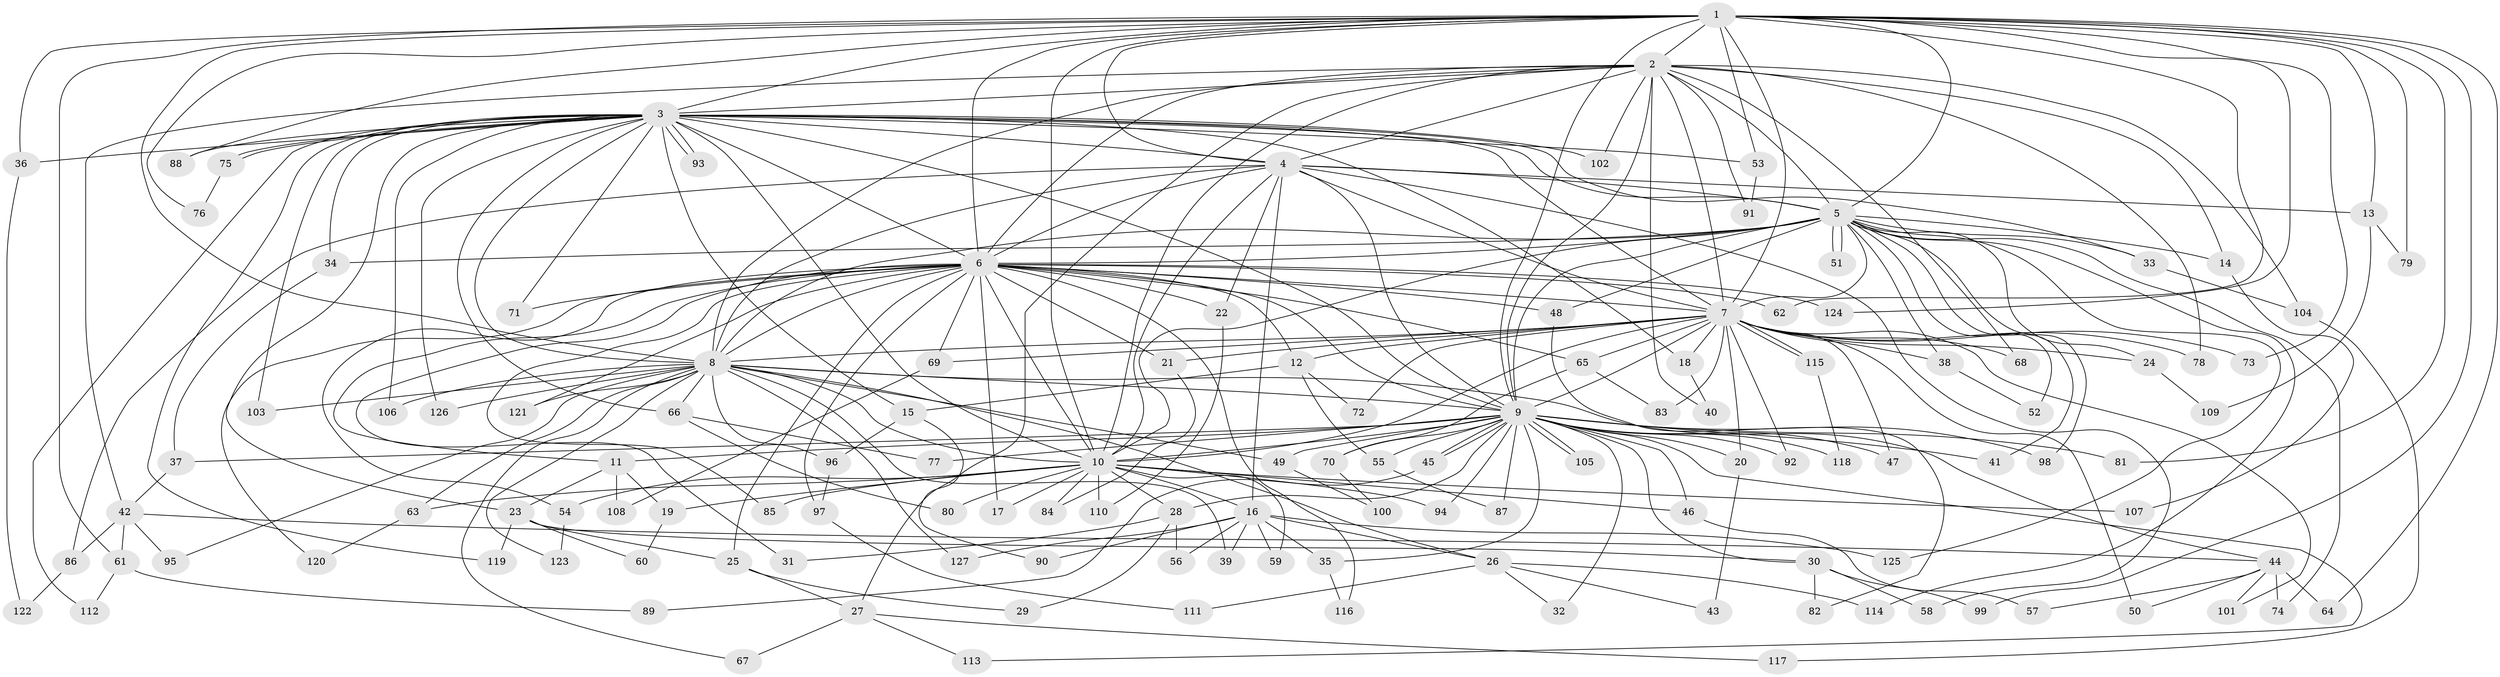 // Generated by graph-tools (version 1.1) at 2025/25/03/09/25 03:25:37]
// undirected, 127 vertices, 279 edges
graph export_dot {
graph [start="1"]
  node [color=gray90,style=filled];
  1;
  2;
  3;
  4;
  5;
  6;
  7;
  8;
  9;
  10;
  11;
  12;
  13;
  14;
  15;
  16;
  17;
  18;
  19;
  20;
  21;
  22;
  23;
  24;
  25;
  26;
  27;
  28;
  29;
  30;
  31;
  32;
  33;
  34;
  35;
  36;
  37;
  38;
  39;
  40;
  41;
  42;
  43;
  44;
  45;
  46;
  47;
  48;
  49;
  50;
  51;
  52;
  53;
  54;
  55;
  56;
  57;
  58;
  59;
  60;
  61;
  62;
  63;
  64;
  65;
  66;
  67;
  68;
  69;
  70;
  71;
  72;
  73;
  74;
  75;
  76;
  77;
  78;
  79;
  80;
  81;
  82;
  83;
  84;
  85;
  86;
  87;
  88;
  89;
  90;
  91;
  92;
  93;
  94;
  95;
  96;
  97;
  98;
  99;
  100;
  101;
  102;
  103;
  104;
  105;
  106;
  107;
  108;
  109;
  110;
  111;
  112;
  113;
  114;
  115;
  116;
  117;
  118;
  119;
  120;
  121;
  122;
  123;
  124;
  125;
  126;
  127;
  1 -- 2;
  1 -- 3;
  1 -- 4;
  1 -- 5;
  1 -- 6;
  1 -- 7;
  1 -- 8;
  1 -- 9;
  1 -- 10;
  1 -- 13;
  1 -- 36;
  1 -- 53;
  1 -- 61;
  1 -- 62;
  1 -- 64;
  1 -- 73;
  1 -- 76;
  1 -- 79;
  1 -- 81;
  1 -- 88;
  1 -- 99;
  1 -- 124;
  2 -- 3;
  2 -- 4;
  2 -- 5;
  2 -- 6;
  2 -- 7;
  2 -- 8;
  2 -- 9;
  2 -- 10;
  2 -- 14;
  2 -- 27;
  2 -- 40;
  2 -- 42;
  2 -- 68;
  2 -- 78;
  2 -- 91;
  2 -- 102;
  2 -- 104;
  3 -- 4;
  3 -- 5;
  3 -- 6;
  3 -- 7;
  3 -- 8;
  3 -- 9;
  3 -- 10;
  3 -- 15;
  3 -- 18;
  3 -- 23;
  3 -- 33;
  3 -- 34;
  3 -- 36;
  3 -- 53;
  3 -- 66;
  3 -- 71;
  3 -- 75;
  3 -- 75;
  3 -- 88;
  3 -- 93;
  3 -- 93;
  3 -- 102;
  3 -- 103;
  3 -- 106;
  3 -- 112;
  3 -- 119;
  3 -- 126;
  4 -- 5;
  4 -- 6;
  4 -- 7;
  4 -- 8;
  4 -- 9;
  4 -- 10;
  4 -- 13;
  4 -- 16;
  4 -- 22;
  4 -- 58;
  4 -- 86;
  5 -- 6;
  5 -- 7;
  5 -- 8;
  5 -- 9;
  5 -- 10;
  5 -- 14;
  5 -- 24;
  5 -- 33;
  5 -- 34;
  5 -- 38;
  5 -- 41;
  5 -- 48;
  5 -- 51;
  5 -- 51;
  5 -- 52;
  5 -- 74;
  5 -- 98;
  5 -- 114;
  5 -- 125;
  6 -- 7;
  6 -- 8;
  6 -- 9;
  6 -- 10;
  6 -- 11;
  6 -- 12;
  6 -- 17;
  6 -- 21;
  6 -- 22;
  6 -- 25;
  6 -- 31;
  6 -- 48;
  6 -- 54;
  6 -- 62;
  6 -- 65;
  6 -- 69;
  6 -- 71;
  6 -- 85;
  6 -- 97;
  6 -- 116;
  6 -- 120;
  6 -- 121;
  6 -- 124;
  7 -- 8;
  7 -- 9;
  7 -- 10;
  7 -- 12;
  7 -- 18;
  7 -- 20;
  7 -- 21;
  7 -- 24;
  7 -- 38;
  7 -- 47;
  7 -- 50;
  7 -- 65;
  7 -- 68;
  7 -- 69;
  7 -- 72;
  7 -- 73;
  7 -- 78;
  7 -- 83;
  7 -- 92;
  7 -- 101;
  7 -- 115;
  7 -- 115;
  8 -- 9;
  8 -- 10;
  8 -- 26;
  8 -- 39;
  8 -- 44;
  8 -- 49;
  8 -- 63;
  8 -- 66;
  8 -- 67;
  8 -- 95;
  8 -- 96;
  8 -- 103;
  8 -- 106;
  8 -- 121;
  8 -- 123;
  8 -- 126;
  8 -- 127;
  9 -- 10;
  9 -- 11;
  9 -- 20;
  9 -- 28;
  9 -- 30;
  9 -- 32;
  9 -- 35;
  9 -- 37;
  9 -- 41;
  9 -- 45;
  9 -- 45;
  9 -- 46;
  9 -- 47;
  9 -- 49;
  9 -- 55;
  9 -- 70;
  9 -- 77;
  9 -- 81;
  9 -- 87;
  9 -- 92;
  9 -- 94;
  9 -- 98;
  9 -- 105;
  9 -- 105;
  9 -- 113;
  9 -- 118;
  10 -- 16;
  10 -- 17;
  10 -- 19;
  10 -- 28;
  10 -- 46;
  10 -- 54;
  10 -- 59;
  10 -- 63;
  10 -- 80;
  10 -- 84;
  10 -- 85;
  10 -- 94;
  10 -- 107;
  10 -- 110;
  11 -- 19;
  11 -- 23;
  11 -- 108;
  12 -- 15;
  12 -- 55;
  12 -- 72;
  13 -- 79;
  13 -- 109;
  14 -- 107;
  15 -- 90;
  15 -- 96;
  16 -- 26;
  16 -- 35;
  16 -- 39;
  16 -- 56;
  16 -- 59;
  16 -- 90;
  16 -- 125;
  16 -- 127;
  18 -- 40;
  19 -- 60;
  20 -- 43;
  21 -- 84;
  22 -- 110;
  23 -- 25;
  23 -- 30;
  23 -- 60;
  23 -- 119;
  24 -- 109;
  25 -- 27;
  25 -- 29;
  26 -- 32;
  26 -- 43;
  26 -- 111;
  26 -- 114;
  27 -- 67;
  27 -- 113;
  27 -- 117;
  28 -- 29;
  28 -- 31;
  28 -- 56;
  30 -- 58;
  30 -- 82;
  30 -- 99;
  33 -- 104;
  34 -- 37;
  35 -- 116;
  36 -- 122;
  37 -- 42;
  38 -- 52;
  42 -- 44;
  42 -- 61;
  42 -- 86;
  42 -- 95;
  44 -- 50;
  44 -- 57;
  44 -- 64;
  44 -- 74;
  44 -- 101;
  45 -- 89;
  46 -- 57;
  48 -- 82;
  49 -- 100;
  53 -- 91;
  54 -- 123;
  55 -- 87;
  61 -- 89;
  61 -- 112;
  63 -- 120;
  65 -- 70;
  65 -- 83;
  66 -- 77;
  66 -- 80;
  69 -- 108;
  70 -- 100;
  75 -- 76;
  86 -- 122;
  96 -- 97;
  97 -- 111;
  104 -- 117;
  115 -- 118;
}
